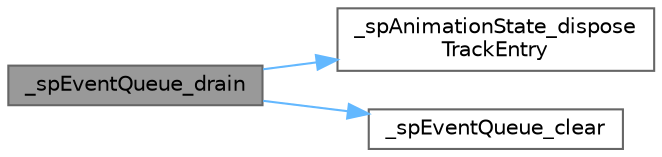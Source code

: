 digraph "_spEventQueue_drain"
{
 // LATEX_PDF_SIZE
  bgcolor="transparent";
  edge [fontname=Helvetica,fontsize=10,labelfontname=Helvetica,labelfontsize=10];
  node [fontname=Helvetica,fontsize=10,shape=box,height=0.2,width=0.4];
  rankdir="LR";
  Node1 [id="Node000001",label="_spEventQueue_drain",height=0.2,width=0.4,color="gray40", fillcolor="grey60", style="filled", fontcolor="black",tooltip=" "];
  Node1 -> Node2 [id="edge3_Node000001_Node000002",color="steelblue1",style="solid",tooltip=" "];
  Node2 [id="Node000002",label="_spAnimationState_dispose\lTrackEntry",height=0.2,width=0.4,color="grey40", fillcolor="white", style="filled",URL="$_animation_state_8c.html#a7a84367c96b43e1d7c7431c45569e674",tooltip=" "];
  Node1 -> Node3 [id="edge4_Node000001_Node000003",color="steelblue1",style="solid",tooltip=" "];
  Node3 [id="Node000003",label="_spEventQueue_clear",height=0.2,width=0.4,color="grey40", fillcolor="white", style="filled",URL="$_animation_state_8c.html#ad1670a9e8dc0e71b856366a3223c8b97",tooltip=" "];
}
